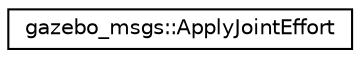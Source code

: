 digraph "Graphical Class Hierarchy"
{
  edge [fontname="Helvetica",fontsize="10",labelfontname="Helvetica",labelfontsize="10"];
  node [fontname="Helvetica",fontsize="10",shape=record];
  rankdir="LR";
  Node1 [label="gazebo_msgs::ApplyJointEffort",height=0.2,width=0.4,color="black", fillcolor="white", style="filled",URL="$classgazebo__msgs_1_1_apply_joint_effort.html"];
}
